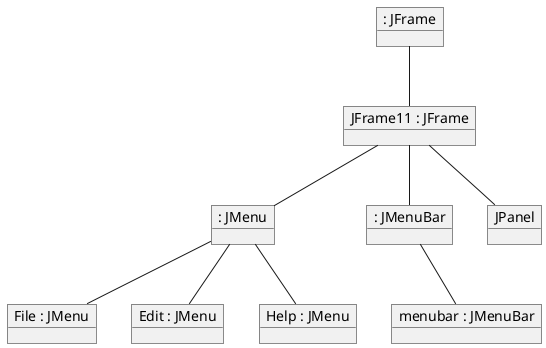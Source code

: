 @startuml

object ": JFrame" as JFrame
object "JFrame11 : JFrame" as JFrame11
object ": JMenu" as JMenu
object "File : JMenu" as File
object "Edit : JMenu" as Edit
object "Help : JMenu" as Help
object ": JMenuBar" as JMenuBar
object "menubar : JMenuBar" as menubar
object JPanel

JFrame -- JFrame11
JFrame11 -- JMenu
JMenu -- File
JMenu -- Edit
JMenu -- Help
JFrame11 -- JMenuBar
JMenuBar -- menubar
JFrame11 -- JPanel

@enduml